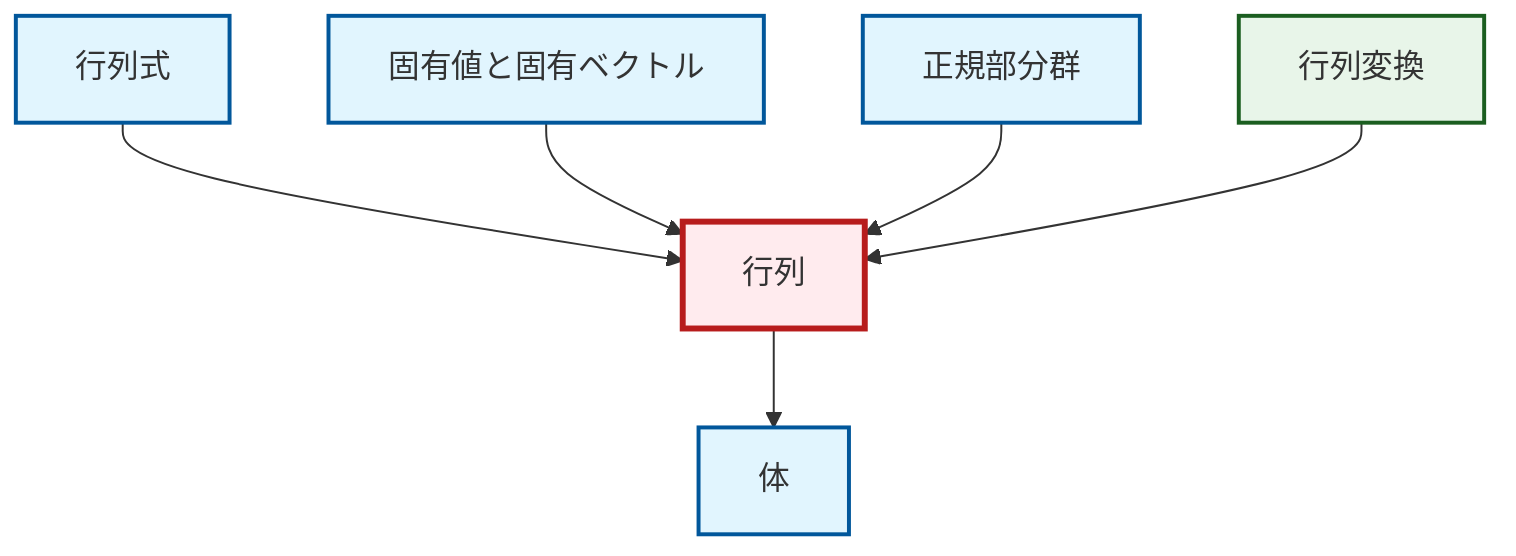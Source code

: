 graph TD
    classDef definition fill:#e1f5fe,stroke:#01579b,stroke-width:2px
    classDef theorem fill:#f3e5f5,stroke:#4a148c,stroke-width:2px
    classDef axiom fill:#fff3e0,stroke:#e65100,stroke-width:2px
    classDef example fill:#e8f5e9,stroke:#1b5e20,stroke-width:2px
    classDef current fill:#ffebee,stroke:#b71c1c,stroke-width:3px
    def-matrix["行列"]:::definition
    ex-matrix-transformation["行列変換"]:::example
    def-normal-subgroup["正規部分群"]:::definition
    def-determinant["行列式"]:::definition
    def-field["体"]:::definition
    def-eigenvalue-eigenvector["固有値と固有ベクトル"]:::definition
    def-determinant --> def-matrix
    def-eigenvalue-eigenvector --> def-matrix
    def-normal-subgroup --> def-matrix
    def-matrix --> def-field
    ex-matrix-transformation --> def-matrix
    class def-matrix current